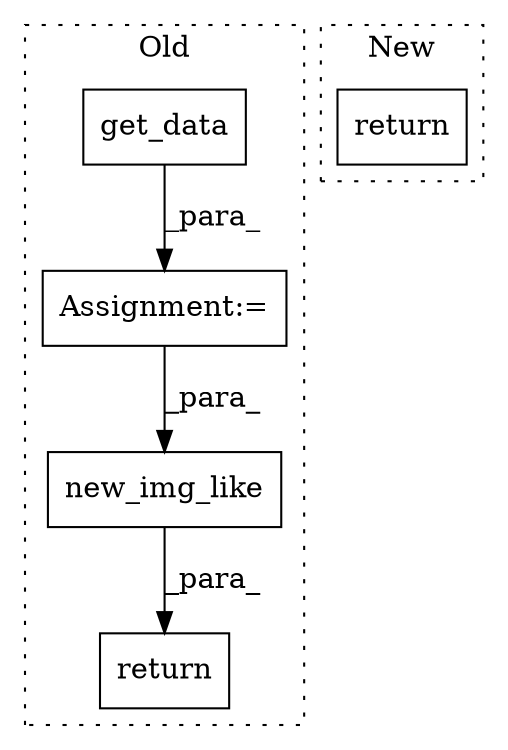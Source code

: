 digraph G {
subgraph cluster0 {
1 [label="new_img_like" a="32" s="9716,9751" l="13,1" shape="box"];
3 [label="get_data" a="32" s="9396,9413" l="9,1" shape="box"];
4 [label="Assignment:=" a="7" s="9373" l="1" shape="box"];
5 [label="return" a="41" s="9709" l="7" shape="box"];
label = "Old";
style="dotted";
}
subgraph cluster1 {
2 [label="return" a="41" s="9076" l="7" shape="box"];
label = "New";
style="dotted";
}
1 -> 5 [label="_para_"];
3 -> 4 [label="_para_"];
4 -> 1 [label="_para_"];
}